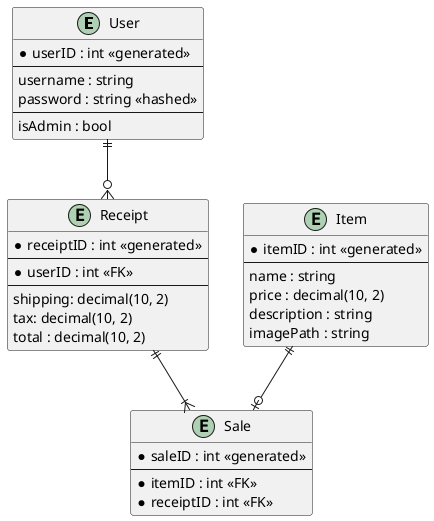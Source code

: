 @startuml entity-relation-diagram

entity "User" as User {
    *userID : int <<generated>>
    --
    username : string
    password : string <<hashed>>
    --
    isAdmin : bool
}

entity "Receipt" as Receipt {
    *receiptID : int <<generated>>
    --
    *userID : int <<FK>>
    --
    shipping: decimal(10, 2)
    tax: decimal(10, 2)
    total : decimal(10, 2)
}

entity "Item" as Item {
    *itemID : int <<generated>>
    --
    name : string
    price : decimal(10, 2)
    description : string
    imagePath : string
}

entity "Sale" as Sale {
    *saleID : int <<generated>>
    --
    *itemID : int <<FK>>
    *receiptID : int <<FK>>
}

User ||--o{ Receipt
Receipt ||--|{ Sale
Item ||--o| Sale

@enduml
